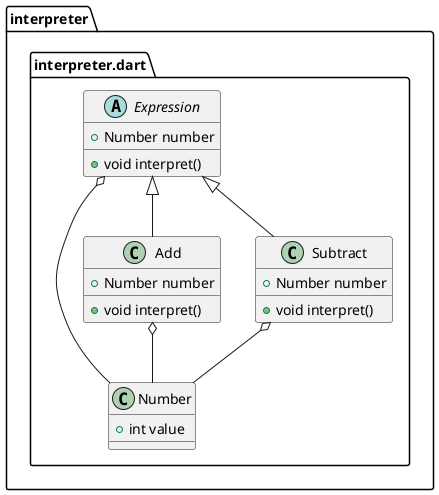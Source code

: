 @startuml
set namespaceSeparator ::

abstract class "interpreter::interpreter.dart::Expression" {
  +Number number
  +void interpret()
}

"interpreter::interpreter.dart::Expression" o-- "interpreter::interpreter.dart::Number"

class "interpreter::interpreter.dart::Add" {
  +Number number
  +void interpret()
}

"interpreter::interpreter.dart::Add" o-- "interpreter::interpreter.dart::Number"
"interpreter::interpreter.dart::Expression" <|-- "interpreter::interpreter.dart::Add"

class "interpreter::interpreter.dart::Subtract" {
  +Number number
  +void interpret()
}

"interpreter::interpreter.dart::Subtract" o-- "interpreter::interpreter.dart::Number"
"interpreter::interpreter.dart::Expression" <|-- "interpreter::interpreter.dart::Subtract"

class "interpreter::interpreter.dart::Number" {
  +int value
}


@enduml